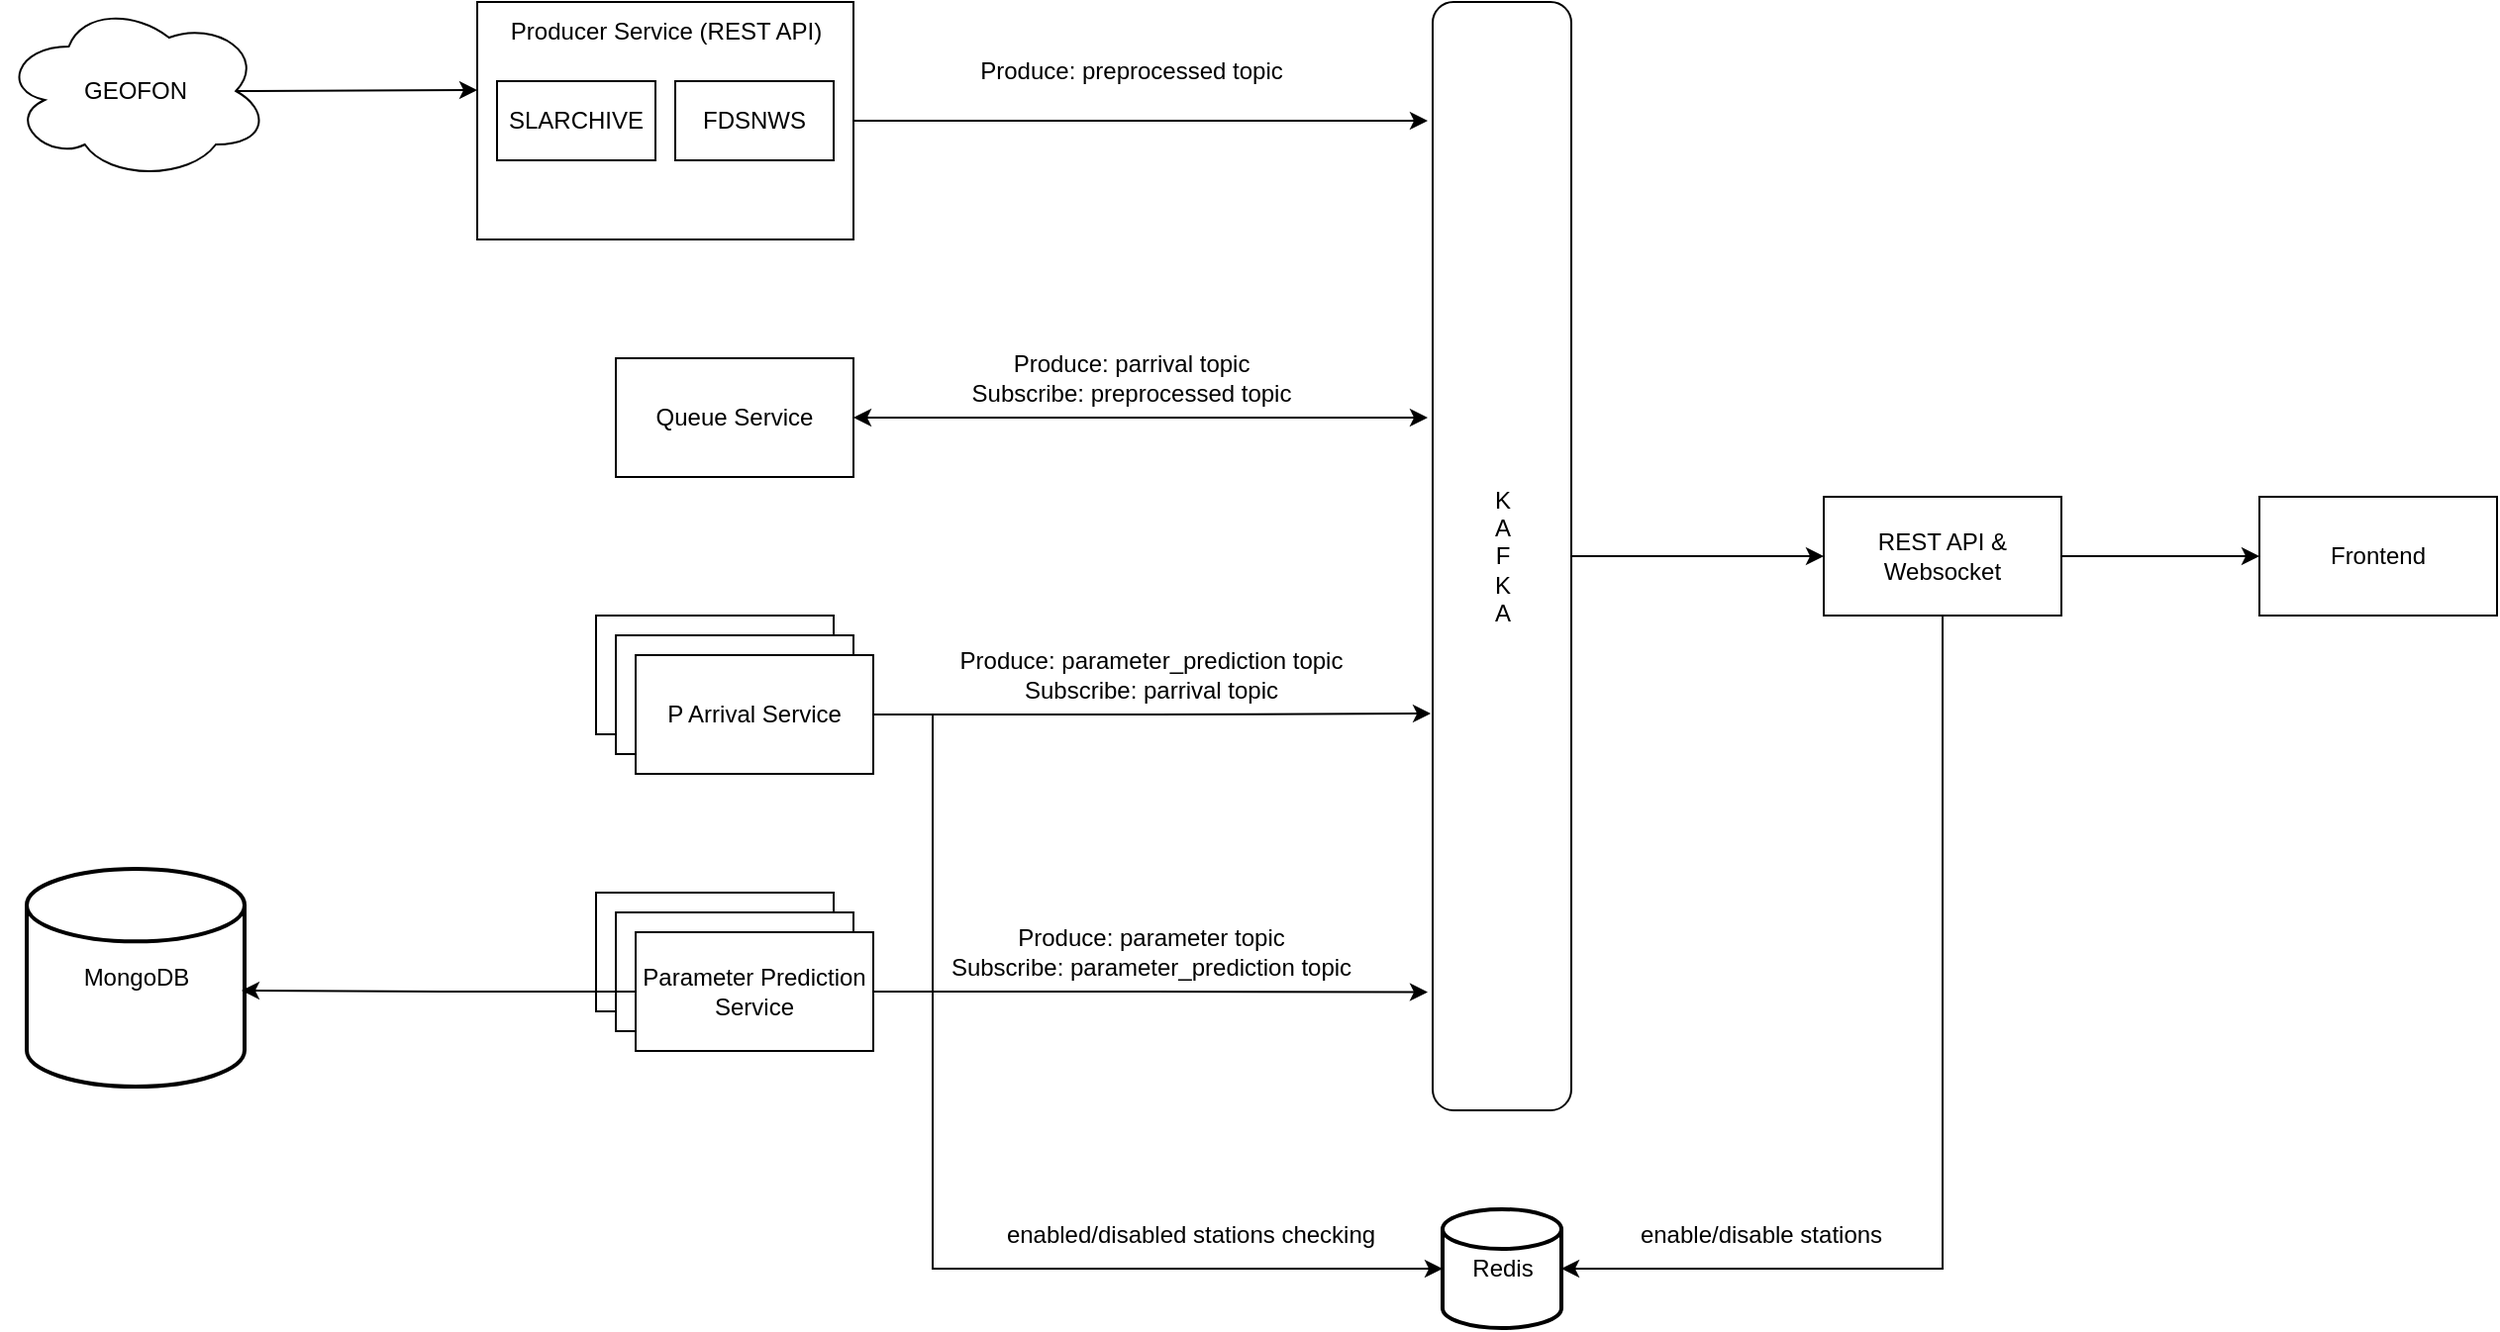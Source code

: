 <mxfile version="22.0.7" type="github">
  <diagram name="Page-1" id="SnfJGStEzoVRbA4foViT">
    <mxGraphModel dx="2213" dy="-183" grid="1" gridSize="10" guides="1" tooltips="1" connect="1" arrows="1" fold="1" page="1" pageScale="1" pageWidth="850" pageHeight="1100" math="0" shadow="0">
      <root>
        <mxCell id="0" />
        <mxCell id="1" parent="0" />
        <mxCell id="F1q0alEKGs7h-l1YBk22-38" style="edgeStyle=orthogonalEdgeStyle;rounded=0;orthogonalLoop=1;jettySize=auto;html=1;exitX=0.875;exitY=0.5;exitDx=0;exitDy=0;exitPerimeter=0;" edge="1" parent="1" source="F1q0alEKGs7h-l1YBk22-25">
          <mxGeometry relative="1" as="geometry">
            <mxPoint x="-400" y="1359.5" as="targetPoint" />
          </mxGeometry>
        </mxCell>
        <mxCell id="F1q0alEKGs7h-l1YBk22-25" value="GEOFON" style="ellipse;shape=cloud;whiteSpace=wrap;html=1;" vertex="1" parent="1">
          <mxGeometry x="-640" y="1315" width="135" height="90" as="geometry" />
        </mxCell>
        <mxCell id="F1q0alEKGs7h-l1YBk22-83" style="edgeStyle=orthogonalEdgeStyle;rounded=0;orthogonalLoop=1;jettySize=auto;html=1;exitX=1;exitY=0.5;exitDx=0;exitDy=0;entryX=0;entryY=0.5;entryDx=0;entryDy=0;" edge="1" parent="1" source="F1q0alEKGs7h-l1YBk22-26" target="F1q0alEKGs7h-l1YBk22-82">
          <mxGeometry relative="1" as="geometry" />
        </mxCell>
        <mxCell id="F1q0alEKGs7h-l1YBk22-26" value="K&lt;br&gt;A&lt;br&gt;F&lt;br&gt;K&lt;br&gt;A" style="rounded=1;whiteSpace=wrap;html=1;" vertex="1" parent="1">
          <mxGeometry x="82.5" y="1315" width="70" height="560" as="geometry" />
        </mxCell>
        <mxCell id="F1q0alEKGs7h-l1YBk22-32" value="" style="group" vertex="1" connectable="0" parent="1">
          <mxGeometry x="-400" y="1315" width="190" height="120" as="geometry" />
        </mxCell>
        <mxCell id="F1q0alEKGs7h-l1YBk22-70" style="edgeStyle=orthogonalEdgeStyle;rounded=0;orthogonalLoop=1;jettySize=auto;html=1;exitX=1;exitY=0.5;exitDx=0;exitDy=0;" edge="1" parent="F1q0alEKGs7h-l1YBk22-32" source="F1q0alEKGs7h-l1YBk22-33">
          <mxGeometry relative="1" as="geometry">
            <mxPoint x="480" y="60" as="targetPoint" />
          </mxGeometry>
        </mxCell>
        <mxCell id="F1q0alEKGs7h-l1YBk22-33" value="" style="rounded=0;whiteSpace=wrap;html=1;" vertex="1" parent="F1q0alEKGs7h-l1YBk22-32">
          <mxGeometry width="190" height="120" as="geometry" />
        </mxCell>
        <mxCell id="F1q0alEKGs7h-l1YBk22-34" value="SLARCHIVE" style="rounded=0;whiteSpace=wrap;html=1;" vertex="1" parent="F1q0alEKGs7h-l1YBk22-32">
          <mxGeometry x="10" y="40" width="80" height="40" as="geometry" />
        </mxCell>
        <mxCell id="F1q0alEKGs7h-l1YBk22-35" value="FDSNWS" style="rounded=0;whiteSpace=wrap;html=1;" vertex="1" parent="F1q0alEKGs7h-l1YBk22-32">
          <mxGeometry x="100" y="40" width="80" height="40" as="geometry" />
        </mxCell>
        <mxCell id="F1q0alEKGs7h-l1YBk22-36" value="Producer Service (REST API)" style="text;html=1;align=center;verticalAlign=middle;resizable=0;points=[];autosize=1;strokeColor=none;fillColor=none;" vertex="1" parent="F1q0alEKGs7h-l1YBk22-32">
          <mxGeometry x="5" width="180" height="30" as="geometry" />
        </mxCell>
        <mxCell id="F1q0alEKGs7h-l1YBk22-40" value="Queue Service" style="rounded=0;whiteSpace=wrap;html=1;" vertex="1" parent="1">
          <mxGeometry x="-330" y="1495" width="120" height="60" as="geometry" />
        </mxCell>
        <mxCell id="F1q0alEKGs7h-l1YBk22-41" style="edgeStyle=orthogonalEdgeStyle;rounded=0;orthogonalLoop=1;jettySize=auto;html=1;startArrow=classic;startFill=1;" edge="1" parent="1" source="F1q0alEKGs7h-l1YBk22-40">
          <mxGeometry relative="1" as="geometry">
            <mxPoint x="80" y="1525" as="targetPoint" />
          </mxGeometry>
        </mxCell>
        <mxCell id="F1q0alEKGs7h-l1YBk22-73" value="" style="group" vertex="1" connectable="0" parent="1">
          <mxGeometry x="-340" y="1625" width="140" height="80" as="geometry" />
        </mxCell>
        <mxCell id="F1q0alEKGs7h-l1YBk22-66" value="P Arrival Service" style="rounded=0;whiteSpace=wrap;html=1;" vertex="1" parent="F1q0alEKGs7h-l1YBk22-73">
          <mxGeometry width="120" height="60" as="geometry" />
        </mxCell>
        <mxCell id="F1q0alEKGs7h-l1YBk22-71" value="P Arrival Service" style="rounded=0;whiteSpace=wrap;html=1;" vertex="1" parent="F1q0alEKGs7h-l1YBk22-73">
          <mxGeometry x="10" y="10" width="120" height="60" as="geometry" />
        </mxCell>
        <mxCell id="F1q0alEKGs7h-l1YBk22-72" value="P Arrival Service" style="rounded=0;whiteSpace=wrap;html=1;" vertex="1" parent="F1q0alEKGs7h-l1YBk22-73">
          <mxGeometry x="20" y="20" width="120" height="60" as="geometry" />
        </mxCell>
        <mxCell id="F1q0alEKGs7h-l1YBk22-79" value="" style="group" vertex="1" connectable="0" parent="1">
          <mxGeometry x="-340" y="1765" width="140" height="80" as="geometry" />
        </mxCell>
        <mxCell id="F1q0alEKGs7h-l1YBk22-68" value="" style="rounded=0;whiteSpace=wrap;html=1;" vertex="1" parent="F1q0alEKGs7h-l1YBk22-79">
          <mxGeometry width="120" height="60" as="geometry" />
        </mxCell>
        <mxCell id="F1q0alEKGs7h-l1YBk22-77" value="" style="rounded=0;whiteSpace=wrap;html=1;" vertex="1" parent="F1q0alEKGs7h-l1YBk22-79">
          <mxGeometry x="10" y="10" width="120" height="60" as="geometry" />
        </mxCell>
        <mxCell id="F1q0alEKGs7h-l1YBk22-80" style="edgeStyle=orthogonalEdgeStyle;rounded=0;orthogonalLoop=1;jettySize=auto;html=1;exitX=1;exitY=0.5;exitDx=0;exitDy=0;" edge="1" parent="F1q0alEKGs7h-l1YBk22-79" source="F1q0alEKGs7h-l1YBk22-78">
          <mxGeometry relative="1" as="geometry">
            <mxPoint x="420" y="50.294" as="targetPoint" />
          </mxGeometry>
        </mxCell>
        <mxCell id="F1q0alEKGs7h-l1YBk22-78" value="Parameter Prediction Service" style="rounded=0;whiteSpace=wrap;html=1;" vertex="1" parent="F1q0alEKGs7h-l1YBk22-79">
          <mxGeometry x="20" y="20" width="120" height="60" as="geometry" />
        </mxCell>
        <mxCell id="F1q0alEKGs7h-l1YBk22-81" style="edgeStyle=orthogonalEdgeStyle;rounded=0;orthogonalLoop=1;jettySize=auto;html=1;exitX=1;exitY=0.5;exitDx=0;exitDy=0;entryX=-0.014;entryY=0.642;entryDx=0;entryDy=0;entryPerimeter=0;" edge="1" parent="1" source="F1q0alEKGs7h-l1YBk22-72" target="F1q0alEKGs7h-l1YBk22-26">
          <mxGeometry relative="1" as="geometry" />
        </mxCell>
        <mxCell id="F1q0alEKGs7h-l1YBk22-85" style="edgeStyle=orthogonalEdgeStyle;rounded=0;orthogonalLoop=1;jettySize=auto;html=1;exitX=1;exitY=0.5;exitDx=0;exitDy=0;entryX=0;entryY=0.5;entryDx=0;entryDy=0;" edge="1" parent="1" source="F1q0alEKGs7h-l1YBk22-82" target="F1q0alEKGs7h-l1YBk22-84">
          <mxGeometry relative="1" as="geometry" />
        </mxCell>
        <mxCell id="F1q0alEKGs7h-l1YBk22-82" value="REST API &amp;amp; Websocket" style="rounded=0;whiteSpace=wrap;html=1;" vertex="1" parent="1">
          <mxGeometry x="280" y="1565" width="120" height="60" as="geometry" />
        </mxCell>
        <mxCell id="F1q0alEKGs7h-l1YBk22-84" value="Frontend" style="rounded=0;whiteSpace=wrap;html=1;" vertex="1" parent="1">
          <mxGeometry x="500" y="1565" width="120" height="60" as="geometry" />
        </mxCell>
        <mxCell id="F1q0alEKGs7h-l1YBk22-86" value="Produce: preprocessed topic" style="text;html=1;align=center;verticalAlign=middle;resizable=0;points=[];autosize=1;strokeColor=none;fillColor=none;" vertex="1" parent="1">
          <mxGeometry x="-160" y="1335" width="180" height="30" as="geometry" />
        </mxCell>
        <mxCell id="F1q0alEKGs7h-l1YBk22-88" value="Produce: parrival topic&lt;br&gt;Subscribe: preprocessed topic" style="text;html=1;align=center;verticalAlign=middle;resizable=0;points=[];autosize=1;strokeColor=none;fillColor=none;" vertex="1" parent="1">
          <mxGeometry x="-160" y="1485" width="180" height="40" as="geometry" />
        </mxCell>
        <mxCell id="F1q0alEKGs7h-l1YBk22-89" value="Produce: parameter_prediction topic&lt;br&gt;Subscribe: parrival topic" style="text;html=1;align=center;verticalAlign=middle;resizable=0;points=[];autosize=1;strokeColor=none;fillColor=none;" vertex="1" parent="1">
          <mxGeometry x="-170" y="1635" width="220" height="40" as="geometry" />
        </mxCell>
        <mxCell id="F1q0alEKGs7h-l1YBk22-90" value="Produce: parameter topic&lt;br&gt;Subscribe: parameter_prediction topic" style="text;html=1;align=center;verticalAlign=middle;resizable=0;points=[];autosize=1;strokeColor=none;fillColor=none;" vertex="1" parent="1">
          <mxGeometry x="-175" y="1775" width="230" height="40" as="geometry" />
        </mxCell>
        <mxCell id="F1q0alEKGs7h-l1YBk22-91" value="Redis" style="strokeWidth=2;html=1;shape=mxgraph.flowchart.database;whiteSpace=wrap;" vertex="1" parent="1">
          <mxGeometry x="87.5" y="1925" width="60" height="60" as="geometry" />
        </mxCell>
        <mxCell id="F1q0alEKGs7h-l1YBk22-92" style="edgeStyle=orthogonalEdgeStyle;rounded=0;orthogonalLoop=1;jettySize=auto;html=1;exitX=0.5;exitY=1;exitDx=0;exitDy=0;entryX=1;entryY=0.5;entryDx=0;entryDy=0;entryPerimeter=0;" edge="1" parent="1" source="F1q0alEKGs7h-l1YBk22-82" target="F1q0alEKGs7h-l1YBk22-91">
          <mxGeometry relative="1" as="geometry" />
        </mxCell>
        <mxCell id="F1q0alEKGs7h-l1YBk22-93" style="edgeStyle=orthogonalEdgeStyle;rounded=0;orthogonalLoop=1;jettySize=auto;html=1;exitX=1;exitY=0.5;exitDx=0;exitDy=0;entryX=0;entryY=0.5;entryDx=0;entryDy=0;entryPerimeter=0;" edge="1" parent="1" source="F1q0alEKGs7h-l1YBk22-72" target="F1q0alEKGs7h-l1YBk22-91">
          <mxGeometry relative="1" as="geometry">
            <mxPoint x="60" y="1935" as="targetPoint" />
            <Array as="points">
              <mxPoint x="-170" y="1675" />
              <mxPoint x="-170" y="1955" />
            </Array>
          </mxGeometry>
        </mxCell>
        <mxCell id="F1q0alEKGs7h-l1YBk22-94" value="enabled/disabled stations checking" style="text;html=1;align=center;verticalAlign=middle;resizable=0;points=[];autosize=1;strokeColor=none;fillColor=none;" vertex="1" parent="1">
          <mxGeometry x="-145" y="1923" width="210" height="30" as="geometry" />
        </mxCell>
        <mxCell id="F1q0alEKGs7h-l1YBk22-95" value="enable/disable stations" style="text;html=1;align=center;verticalAlign=middle;resizable=0;points=[];autosize=1;strokeColor=none;fillColor=none;" vertex="1" parent="1">
          <mxGeometry x="172.5" y="1923" width="150" height="30" as="geometry" />
        </mxCell>
        <mxCell id="F1q0alEKGs7h-l1YBk22-96" value="MongoDB" style="strokeWidth=2;html=1;shape=mxgraph.flowchart.database;whiteSpace=wrap;" vertex="1" parent="1">
          <mxGeometry x="-627.5" y="1753" width="110" height="110" as="geometry" />
        </mxCell>
        <mxCell id="F1q0alEKGs7h-l1YBk22-98" style="edgeStyle=orthogonalEdgeStyle;rounded=0;orthogonalLoop=1;jettySize=auto;html=1;exitX=0;exitY=0.5;exitDx=0;exitDy=0;entryX=0.986;entryY=0.559;entryDx=0;entryDy=0;entryPerimeter=0;" edge="1" parent="1" source="F1q0alEKGs7h-l1YBk22-78" target="F1q0alEKGs7h-l1YBk22-96">
          <mxGeometry relative="1" as="geometry" />
        </mxCell>
      </root>
    </mxGraphModel>
  </diagram>
</mxfile>
